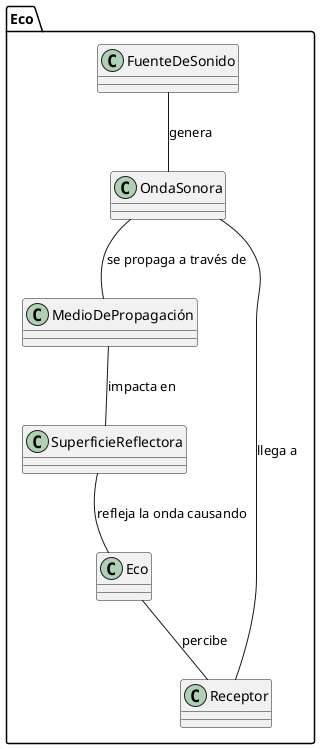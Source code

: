 @startuml
package Eco {
  class "FuenteDeSonido"
  class "OndaSonora"
  class "MedioDePropagación"
  class "SuperficieReflectora"
  class "Receptor"
  class "Eco"

  FuenteDeSonido -- OndaSonora : "genera"
  OndaSonora -- MedioDePropagación : "se propaga a través de"
  MedioDePropagación -- SuperficieReflectora : "impacta en"
  OndaSonora -- Receptor : "llega a"
  SuperficieReflectora -- Eco : "refleja la onda causando"
  Eco -- Receptor : "percibe"
}
@enduml